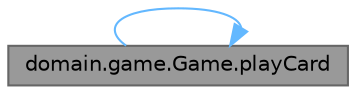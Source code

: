 digraph "domain.game.Game.playCard"
{
 // LATEX_PDF_SIZE
  bgcolor="transparent";
  edge [fontname=Helvetica,fontsize=10,labelfontname=Helvetica,labelfontsize=10];
  node [fontname=Helvetica,fontsize=10,shape=box,height=0.2,width=0.4];
  rankdir="LR";
  Node1 [id="Node000001",label="domain.game.Game.playCard",height=0.2,width=0.4,color="gray40", fillcolor="grey60", style="filled", fontcolor="black",tooltip="Juega una carta para el jugador actual."];
  Node1 -> Node1 [id="edge2_Node000001_Node000001",color="steelblue1",style="solid",tooltip=" "];
}
